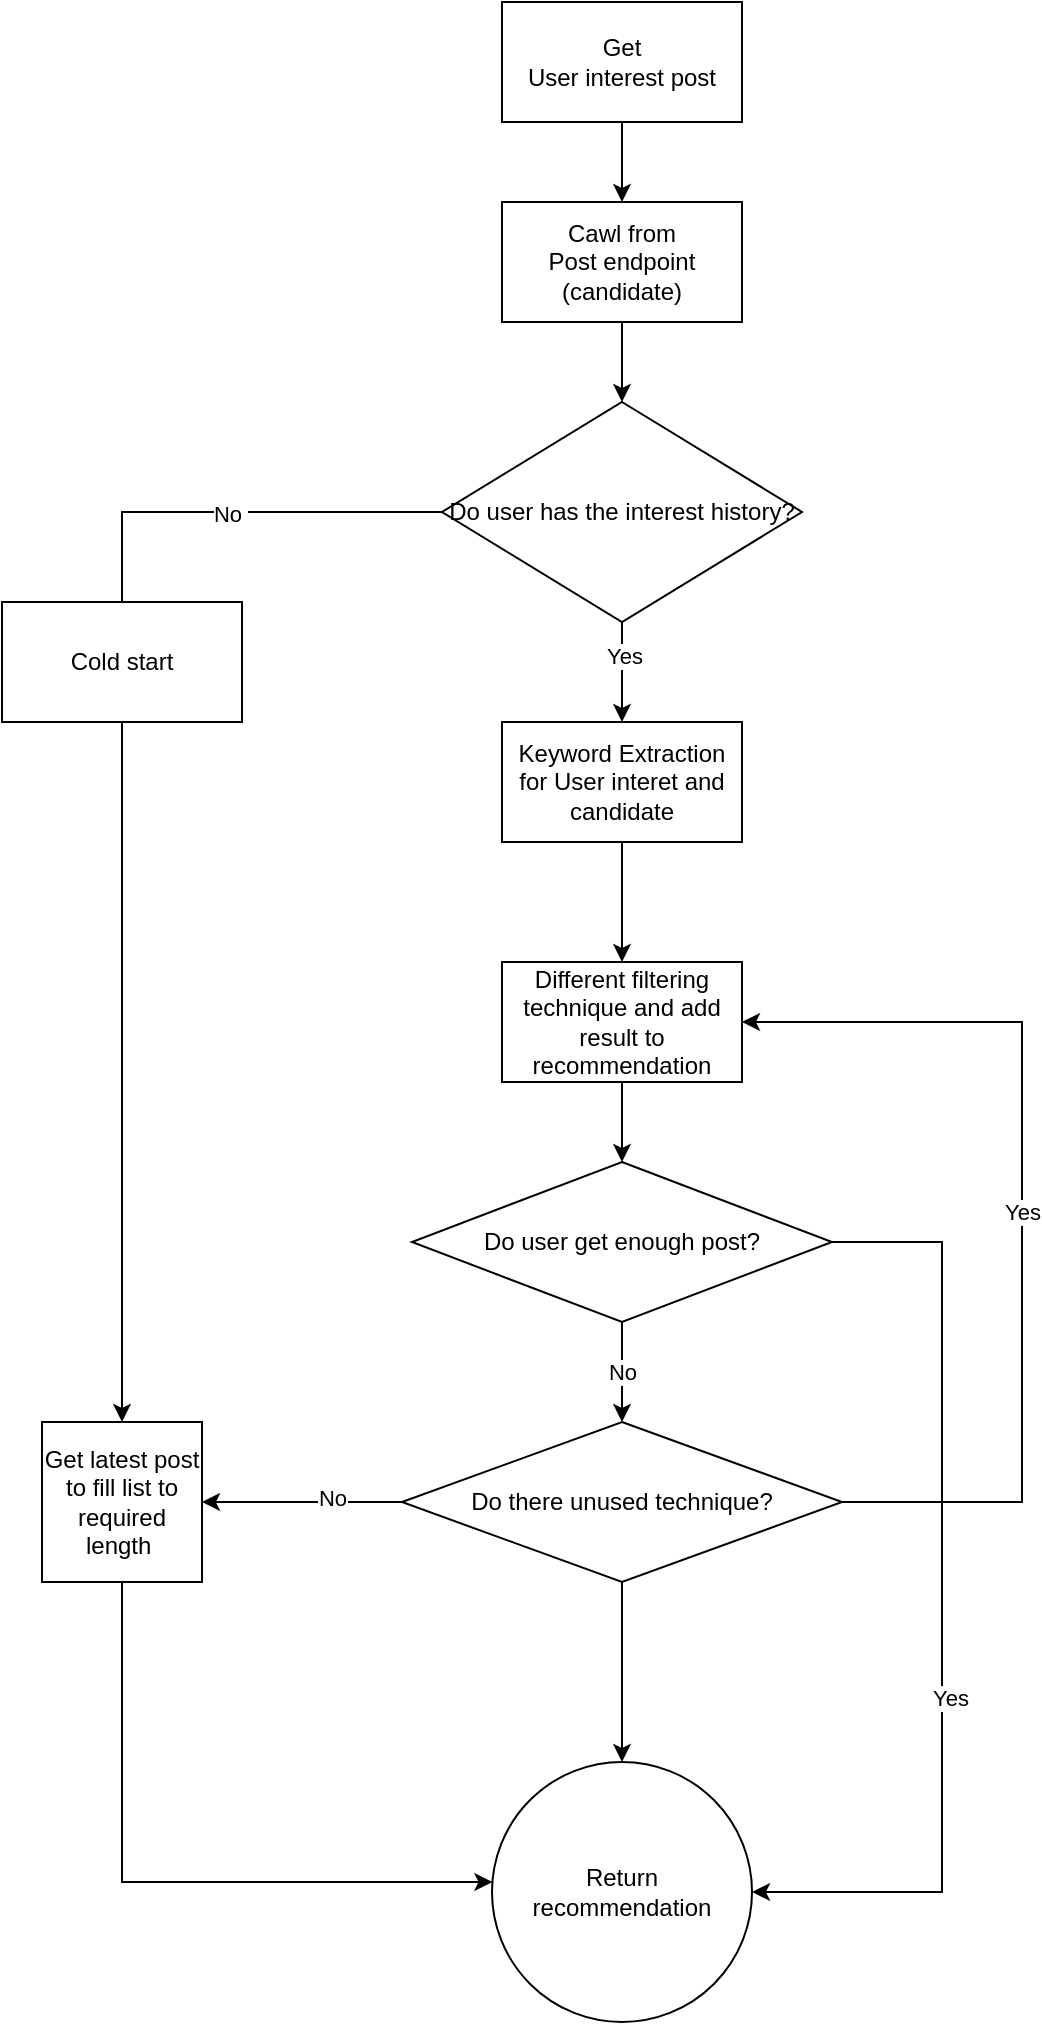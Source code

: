 <mxfile version="14.5.0" type="github">
  <diagram id="8cy3sFyyJzYu4N1cRFVG" name="Page-1">
    <mxGraphModel dx="1892" dy="1228" grid="1" gridSize="10" guides="1" tooltips="1" connect="1" arrows="1" fold="1" page="1" pageScale="1" pageWidth="827" pageHeight="1169" math="0" shadow="0">
      <root>
        <mxCell id="0" />
        <mxCell id="1" parent="0" />
        <mxCell id="ucStAmGg6WZuVa6KLb5a-17" style="edgeStyle=orthogonalEdgeStyle;rounded=0;orthogonalLoop=1;jettySize=auto;html=1;" edge="1" parent="1" source="ucStAmGg6WZuVa6KLb5a-14" target="ucStAmGg6WZuVa6KLb5a-15">
          <mxGeometry relative="1" as="geometry" />
        </mxCell>
        <mxCell id="ucStAmGg6WZuVa6KLb5a-14" value="Get&lt;br&gt;User interest post" style="rounded=0;whiteSpace=wrap;html=1;" vertex="1" parent="1">
          <mxGeometry x="270" y="60" width="120" height="60" as="geometry" />
        </mxCell>
        <mxCell id="ucStAmGg6WZuVa6KLb5a-20" style="edgeStyle=orthogonalEdgeStyle;rounded=0;orthogonalLoop=1;jettySize=auto;html=1;" edge="1" parent="1" source="ucStAmGg6WZuVa6KLb5a-15" target="ucStAmGg6WZuVa6KLb5a-19">
          <mxGeometry relative="1" as="geometry" />
        </mxCell>
        <mxCell id="ucStAmGg6WZuVa6KLb5a-15" value="Cawl from&lt;br&gt;Post endpoint&lt;br&gt;(candidate)" style="rounded=0;whiteSpace=wrap;html=1;" vertex="1" parent="1">
          <mxGeometry x="270" y="160" width="120" height="60" as="geometry" />
        </mxCell>
        <mxCell id="ucStAmGg6WZuVa6KLb5a-27" style="edgeStyle=orthogonalEdgeStyle;rounded=0;orthogonalLoop=1;jettySize=auto;html=1;" edge="1" parent="1" source="ucStAmGg6WZuVa6KLb5a-16" target="ucStAmGg6WZuVa6KLb5a-26">
          <mxGeometry relative="1" as="geometry" />
        </mxCell>
        <mxCell id="ucStAmGg6WZuVa6KLb5a-16" value="Keyword Extraction for User interet and candidate" style="rounded=0;whiteSpace=wrap;html=1;" vertex="1" parent="1">
          <mxGeometry x="270" y="420" width="120" height="60" as="geometry" />
        </mxCell>
        <mxCell id="ucStAmGg6WZuVa6KLb5a-24" style="edgeStyle=orthogonalEdgeStyle;rounded=0;orthogonalLoop=1;jettySize=auto;html=1;entryX=0.5;entryY=0;entryDx=0;entryDy=0;" edge="1" parent="1" source="ucStAmGg6WZuVa6KLb5a-19" target="ucStAmGg6WZuVa6KLb5a-16">
          <mxGeometry relative="1" as="geometry" />
        </mxCell>
        <mxCell id="ucStAmGg6WZuVa6KLb5a-25" value="Yes" style="edgeLabel;html=1;align=center;verticalAlign=middle;resizable=0;points=[];" vertex="1" connectable="0" parent="ucStAmGg6WZuVa6KLb5a-24">
          <mxGeometry x="-0.32" y="1" relative="1" as="geometry">
            <mxPoint as="offset" />
          </mxGeometry>
        </mxCell>
        <mxCell id="ucStAmGg6WZuVa6KLb5a-38" style="edgeStyle=orthogonalEdgeStyle;rounded=0;orthogonalLoop=1;jettySize=auto;html=1;entryX=0.5;entryY=0;entryDx=0;entryDy=0;" edge="1" parent="1" source="ucStAmGg6WZuVa6KLb5a-19" target="ucStAmGg6WZuVa6KLb5a-35">
          <mxGeometry relative="1" as="geometry" />
        </mxCell>
        <mxCell id="ucStAmGg6WZuVa6KLb5a-39" value="No&amp;nbsp;" style="edgeLabel;html=1;align=center;verticalAlign=middle;resizable=0;points=[];" vertex="1" connectable="0" parent="ucStAmGg6WZuVa6KLb5a-38">
          <mxGeometry x="-0.655" y="1" relative="1" as="geometry">
            <mxPoint as="offset" />
          </mxGeometry>
        </mxCell>
        <mxCell id="ucStAmGg6WZuVa6KLb5a-19" value="Do user has the interest history?" style="rhombus;whiteSpace=wrap;html=1;" vertex="1" parent="1">
          <mxGeometry x="240" y="260" width="180" height="110" as="geometry" />
        </mxCell>
        <mxCell id="ucStAmGg6WZuVa6KLb5a-29" style="edgeStyle=orthogonalEdgeStyle;rounded=0;orthogonalLoop=1;jettySize=auto;html=1;entryX=0.5;entryY=0;entryDx=0;entryDy=0;" edge="1" parent="1" source="ucStAmGg6WZuVa6KLb5a-26" target="ucStAmGg6WZuVa6KLb5a-28">
          <mxGeometry relative="1" as="geometry" />
        </mxCell>
        <mxCell id="ucStAmGg6WZuVa6KLb5a-26" value="Different filtering technique and add result to recommendation" style="rounded=0;whiteSpace=wrap;html=1;" vertex="1" parent="1">
          <mxGeometry x="270" y="540" width="120" height="60" as="geometry" />
        </mxCell>
        <mxCell id="ucStAmGg6WZuVa6KLb5a-33" value="No" style="edgeStyle=orthogonalEdgeStyle;rounded=0;orthogonalLoop=1;jettySize=auto;html=1;entryX=0.5;entryY=0;entryDx=0;entryDy=0;" edge="1" parent="1" source="ucStAmGg6WZuVa6KLb5a-28" target="ucStAmGg6WZuVa6KLb5a-32">
          <mxGeometry relative="1" as="geometry" />
        </mxCell>
        <mxCell id="ucStAmGg6WZuVa6KLb5a-46" style="edgeStyle=orthogonalEdgeStyle;rounded=0;orthogonalLoop=1;jettySize=auto;html=1;" edge="1" parent="1" source="ucStAmGg6WZuVa6KLb5a-28" target="ucStAmGg6WZuVa6KLb5a-43">
          <mxGeometry relative="1" as="geometry">
            <Array as="points">
              <mxPoint x="490" y="680" />
              <mxPoint x="490" y="1005" />
            </Array>
          </mxGeometry>
        </mxCell>
        <mxCell id="ucStAmGg6WZuVa6KLb5a-47" value="Yes" style="edgeLabel;html=1;align=center;verticalAlign=middle;resizable=0;points=[];" vertex="1" connectable="0" parent="ucStAmGg6WZuVa6KLb5a-46">
          <mxGeometry x="0.192" y="4" relative="1" as="geometry">
            <mxPoint as="offset" />
          </mxGeometry>
        </mxCell>
        <mxCell id="ucStAmGg6WZuVa6KLb5a-28" value="Do user get enough post?" style="rhombus;whiteSpace=wrap;html=1;" vertex="1" parent="1">
          <mxGeometry x="225" y="640" width="210" height="80" as="geometry" />
        </mxCell>
        <mxCell id="ucStAmGg6WZuVa6KLb5a-34" value="Yes" style="edgeStyle=orthogonalEdgeStyle;rounded=0;orthogonalLoop=1;jettySize=auto;html=1;" edge="1" parent="1" source="ucStAmGg6WZuVa6KLb5a-32" target="ucStAmGg6WZuVa6KLb5a-26">
          <mxGeometry relative="1" as="geometry">
            <Array as="points">
              <mxPoint x="530" y="810" />
              <mxPoint x="530" y="570" />
            </Array>
          </mxGeometry>
        </mxCell>
        <mxCell id="ucStAmGg6WZuVa6KLb5a-37" style="edgeStyle=orthogonalEdgeStyle;rounded=0;orthogonalLoop=1;jettySize=auto;html=1;entryX=1;entryY=0.5;entryDx=0;entryDy=0;" edge="1" parent="1" source="ucStAmGg6WZuVa6KLb5a-32" target="ucStAmGg6WZuVa6KLb5a-35">
          <mxGeometry relative="1" as="geometry" />
        </mxCell>
        <mxCell id="ucStAmGg6WZuVa6KLb5a-42" value="No" style="edgeLabel;html=1;align=center;verticalAlign=middle;resizable=0;points=[];" vertex="1" connectable="0" parent="ucStAmGg6WZuVa6KLb5a-37">
          <mxGeometry x="-0.3" y="-2" relative="1" as="geometry">
            <mxPoint as="offset" />
          </mxGeometry>
        </mxCell>
        <mxCell id="ucStAmGg6WZuVa6KLb5a-44" style="edgeStyle=orthogonalEdgeStyle;rounded=0;orthogonalLoop=1;jettySize=auto;html=1;" edge="1" parent="1" source="ucStAmGg6WZuVa6KLb5a-32" target="ucStAmGg6WZuVa6KLb5a-43">
          <mxGeometry relative="1" as="geometry" />
        </mxCell>
        <mxCell id="ucStAmGg6WZuVa6KLb5a-32" value="Do there unused technique?" style="rhombus;whiteSpace=wrap;html=1;" vertex="1" parent="1">
          <mxGeometry x="220" y="770" width="220" height="80" as="geometry" />
        </mxCell>
        <mxCell id="ucStAmGg6WZuVa6KLb5a-45" style="edgeStyle=orthogonalEdgeStyle;rounded=0;orthogonalLoop=1;jettySize=auto;html=1;" edge="1" parent="1" source="ucStAmGg6WZuVa6KLb5a-35" target="ucStAmGg6WZuVa6KLb5a-43">
          <mxGeometry relative="1" as="geometry">
            <Array as="points">
              <mxPoint x="80" y="1000" />
            </Array>
          </mxGeometry>
        </mxCell>
        <mxCell id="ucStAmGg6WZuVa6KLb5a-35" value="Get latest post to fill list to required length&amp;nbsp;" style="whiteSpace=wrap;html=1;aspect=fixed;" vertex="1" parent="1">
          <mxGeometry x="40" y="770" width="80" height="80" as="geometry" />
        </mxCell>
        <mxCell id="ucStAmGg6WZuVa6KLb5a-40" value="Cold start" style="rounded=0;whiteSpace=wrap;html=1;" vertex="1" parent="1">
          <mxGeometry x="20" y="360" width="120" height="60" as="geometry" />
        </mxCell>
        <mxCell id="ucStAmGg6WZuVa6KLb5a-43" value="Return&lt;br&gt;recommendation" style="ellipse;whiteSpace=wrap;html=1;aspect=fixed;" vertex="1" parent="1">
          <mxGeometry x="265" y="940" width="130" height="130" as="geometry" />
        </mxCell>
      </root>
    </mxGraphModel>
  </diagram>
</mxfile>
